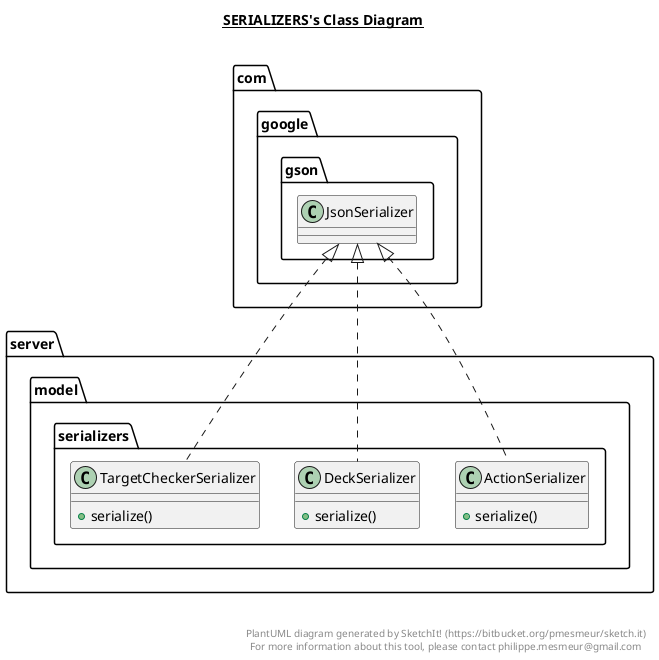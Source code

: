 @startuml

title __SERIALIZERS's Class Diagram__\n

  namespace server {
    namespace model {
      namespace serializers {
        class server.model.serializers.ActionSerializer {
            + serialize()
        }
      }
    }
  }
  

  namespace server {
    namespace model {
      namespace serializers {
        class server.model.serializers.DeckSerializer {
            + serialize()
        }
      }
    }
  }
  

  namespace server {
    namespace model {
      namespace serializers {
        class server.model.serializers.TargetCheckerSerializer {
            + serialize()
        }
      }
    }
  }
  

  server.model.serializers.ActionSerializer .up.|> com.google.gson.JsonSerializer
  server.model.serializers.DeckSerializer .up.|> com.google.gson.JsonSerializer
  server.model.serializers.TargetCheckerSerializer .up.|> com.google.gson.JsonSerializer


right footer


PlantUML diagram generated by SketchIt! (https://bitbucket.org/pmesmeur/sketch.it)
For more information about this tool, please contact philippe.mesmeur@gmail.com
endfooter

@enduml
